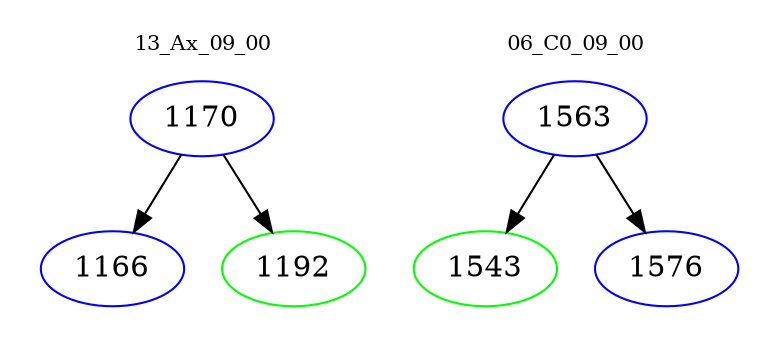 digraph{
subgraph cluster_0 {
color = white
label = "13_Ax_09_00";
fontsize=10;
T0_1170 [label="1170", color="blue"]
T0_1170 -> T0_1166 [color="black"]
T0_1166 [label="1166", color="blue"]
T0_1170 -> T0_1192 [color="black"]
T0_1192 [label="1192", color="green"]
}
subgraph cluster_1 {
color = white
label = "06_C0_09_00";
fontsize=10;
T1_1563 [label="1563", color="blue"]
T1_1563 -> T1_1543 [color="black"]
T1_1543 [label="1543", color="green"]
T1_1563 -> T1_1576 [color="black"]
T1_1576 [label="1576", color="blue"]
}
}
